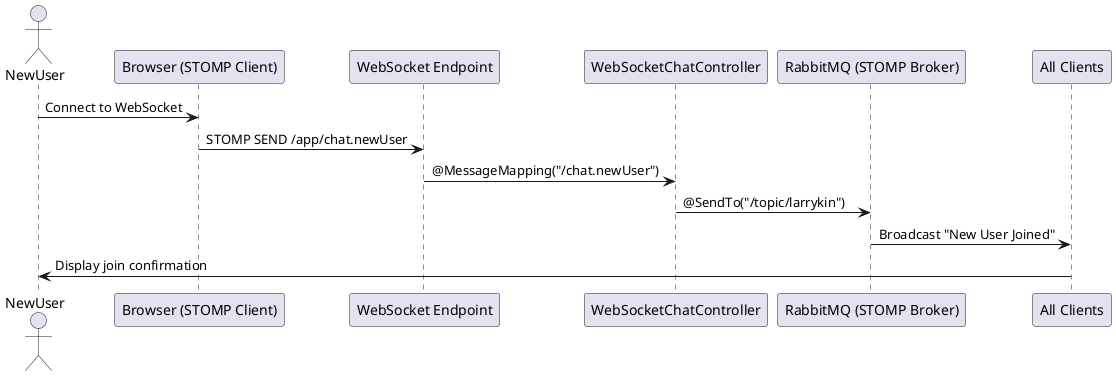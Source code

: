 @startuml
actor NewUser
participant "Browser (STOMP Client)" as Browser
participant "WebSocket Endpoint" as Endpoint
participant "WebSocketChatController" as Controller
participant "RabbitMQ (STOMP Broker)" as Broker
participant "All Clients" as Clients

NewUser -> Browser : Connect to WebSocket
Browser -> Endpoint : STOMP SEND /app/chat.newUser
Endpoint -> Controller : @MessageMapping("/chat.newUser")
Controller -> Broker : @SendTo("/topic/larrykin")
Broker -> Clients : Broadcast "New User Joined"
Clients -> NewUser : Display join confirmation
@enduml
